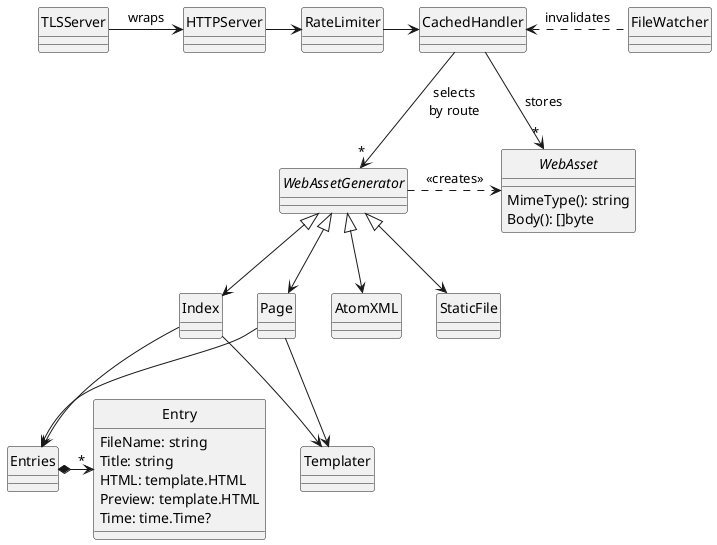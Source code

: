 @startuml
hide circle

class Entry {
    FileName: string
    Title: string
    HTML: template.HTML
    Preview: template.HTML
    Time: time.Time?
}

interface WebAsset {
    MimeType(): string
    Body(): []byte
}

interface WebAssetGenerator {
}

TLSServer -> HTTPServer: wraps
HTTPServer -> RateLimiter
RateLimiter -> CachedHandler
WebAssetGenerator .> WebAsset: <<creates>>
CachedHandler --> "*" WebAssetGenerator: "selects\nby route"
CachedHandler --> "*" WebAsset: stores
WebAssetGenerator <|--> Index
WebAssetGenerator <|--> Page
WebAssetGenerator <|--> AtomXML
WebAssetGenerator <|--> StaticFile

Index --> Templater
Page --> Templater

Index --> Entries
Page --> Entries

Entries *-> "*" Entry

CachedHandler <. FileWatcher: invalidates

@enduml